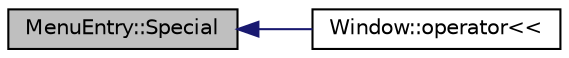 digraph "MenuEntry::Special"
{
  edge [fontname="Helvetica",fontsize="10",labelfontname="Helvetica",labelfontsize="10"];
  node [fontname="Helvetica",fontsize="10",shape=record];
  rankdir="LR";
  Node1 [label="MenuEntry::Special",height=0.2,width=0.4,color="black", fillcolor="grey75", style="filled", fontcolor="black"];
  Node1 -> Node2 [dir="back",color="midnightblue",fontsize="10",style="solid",fontname="Helvetica"];
  Node2 [label="Window::operator\<\<",height=0.2,width=0.4,color="black", fillcolor="white", style="filled",URL="$class_window.html#a93288ef1367a2786c9b813e1964e6477",tooltip="Wyswietla pojedynczy wpis z menu. "];
}
